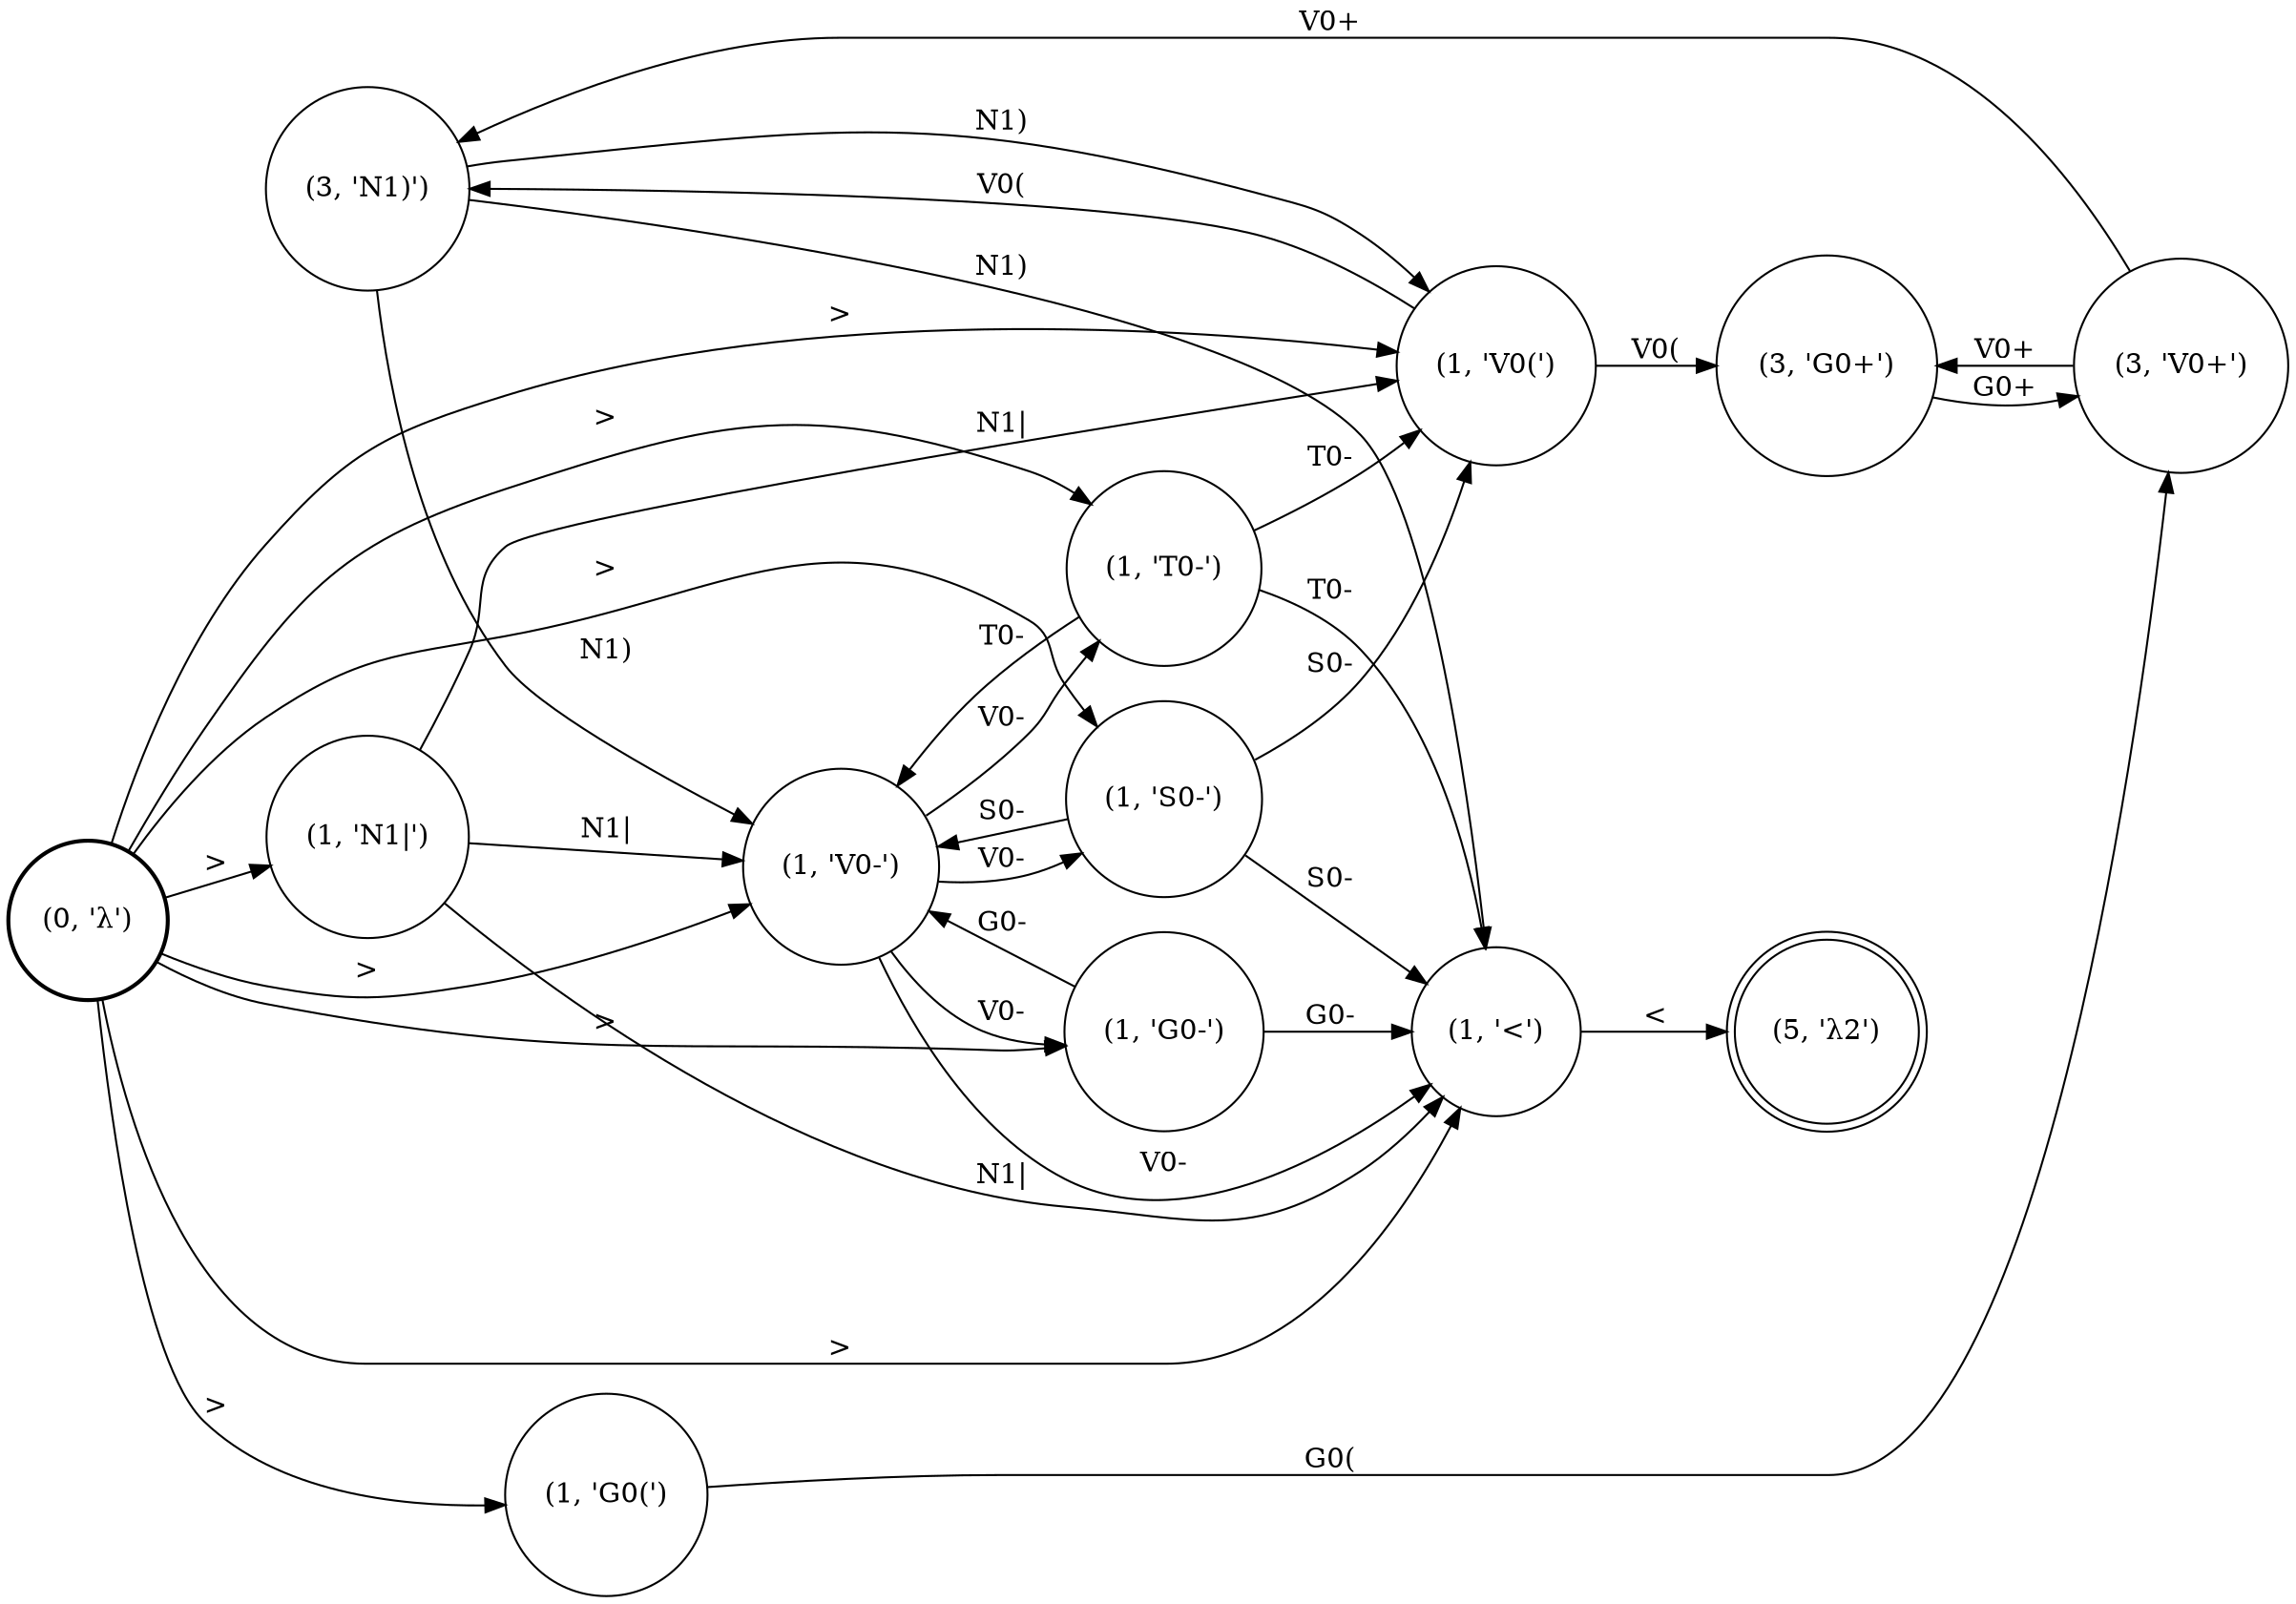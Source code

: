 digraph G {
rankdir=LR;
node [shape=circle]
0 [label="(3, 'N1)')"]
1 [label="(1, 'G0-')"]
2 [label="(1, 'V0(')"]
3 [label="(3, 'G0+')"]
4 [label="(1, 'T0-')"]
5 [label="(1, '<')"]
6 [shape=doublecircle label="(5, 'λ2')"]
7 [label="(3, 'V0+')"]
8 [label="(1, 'S0-')"]
9 [label="(1, 'V0-')"]
10 [style=bold label="(0, 'λ')"]
11 [label="(1, 'N1|')"]
12 [label="(1, 'G0(')"]
10 -> 4 [label=">"]
10 -> 8 [label=">"]
4 -> 9 [label="T0-"]
1 -> 5 [label="G0-"]
9 -> 1 [label="V0-"]
10 -> 12 [label=">"]
8 -> 5 [label="S0-"]
4 -> 2 [label="T0-"]
7 -> 0 [label="V0+"]
10 -> 5 [label=">"]
2 -> 0 [label="V0("]
0 -> 9 [label="N1)"]
9 -> 5 [label="V0-"]
0 -> 2 [label="N1)"]
10 -> 11 [label=">"]
11 -> 9 [label="N1|"]
4 -> 5 [label="T0-"]
10 -> 1 [label=">"]
11 -> 5 [label="N1|"]
8 -> 9 [label="S0-"]
7 -> 3 [label="V0+"]
5 -> 6 [label="<"]
11 -> 2 [label="N1|"]
12 -> 7 [label="G0("]
9 -> 8 [label="V0-"]
8 -> 2 [label="S0-"]
9 -> 4 [label="V0-"]
0 -> 5 [label="N1)"]
10 -> 9 [label=">"]
3 -> 7 [label="G0+"]
10 -> 2 [label=">"]
2 -> 3 [label="V0("]
1 -> 9 [label="G0-"]
}
